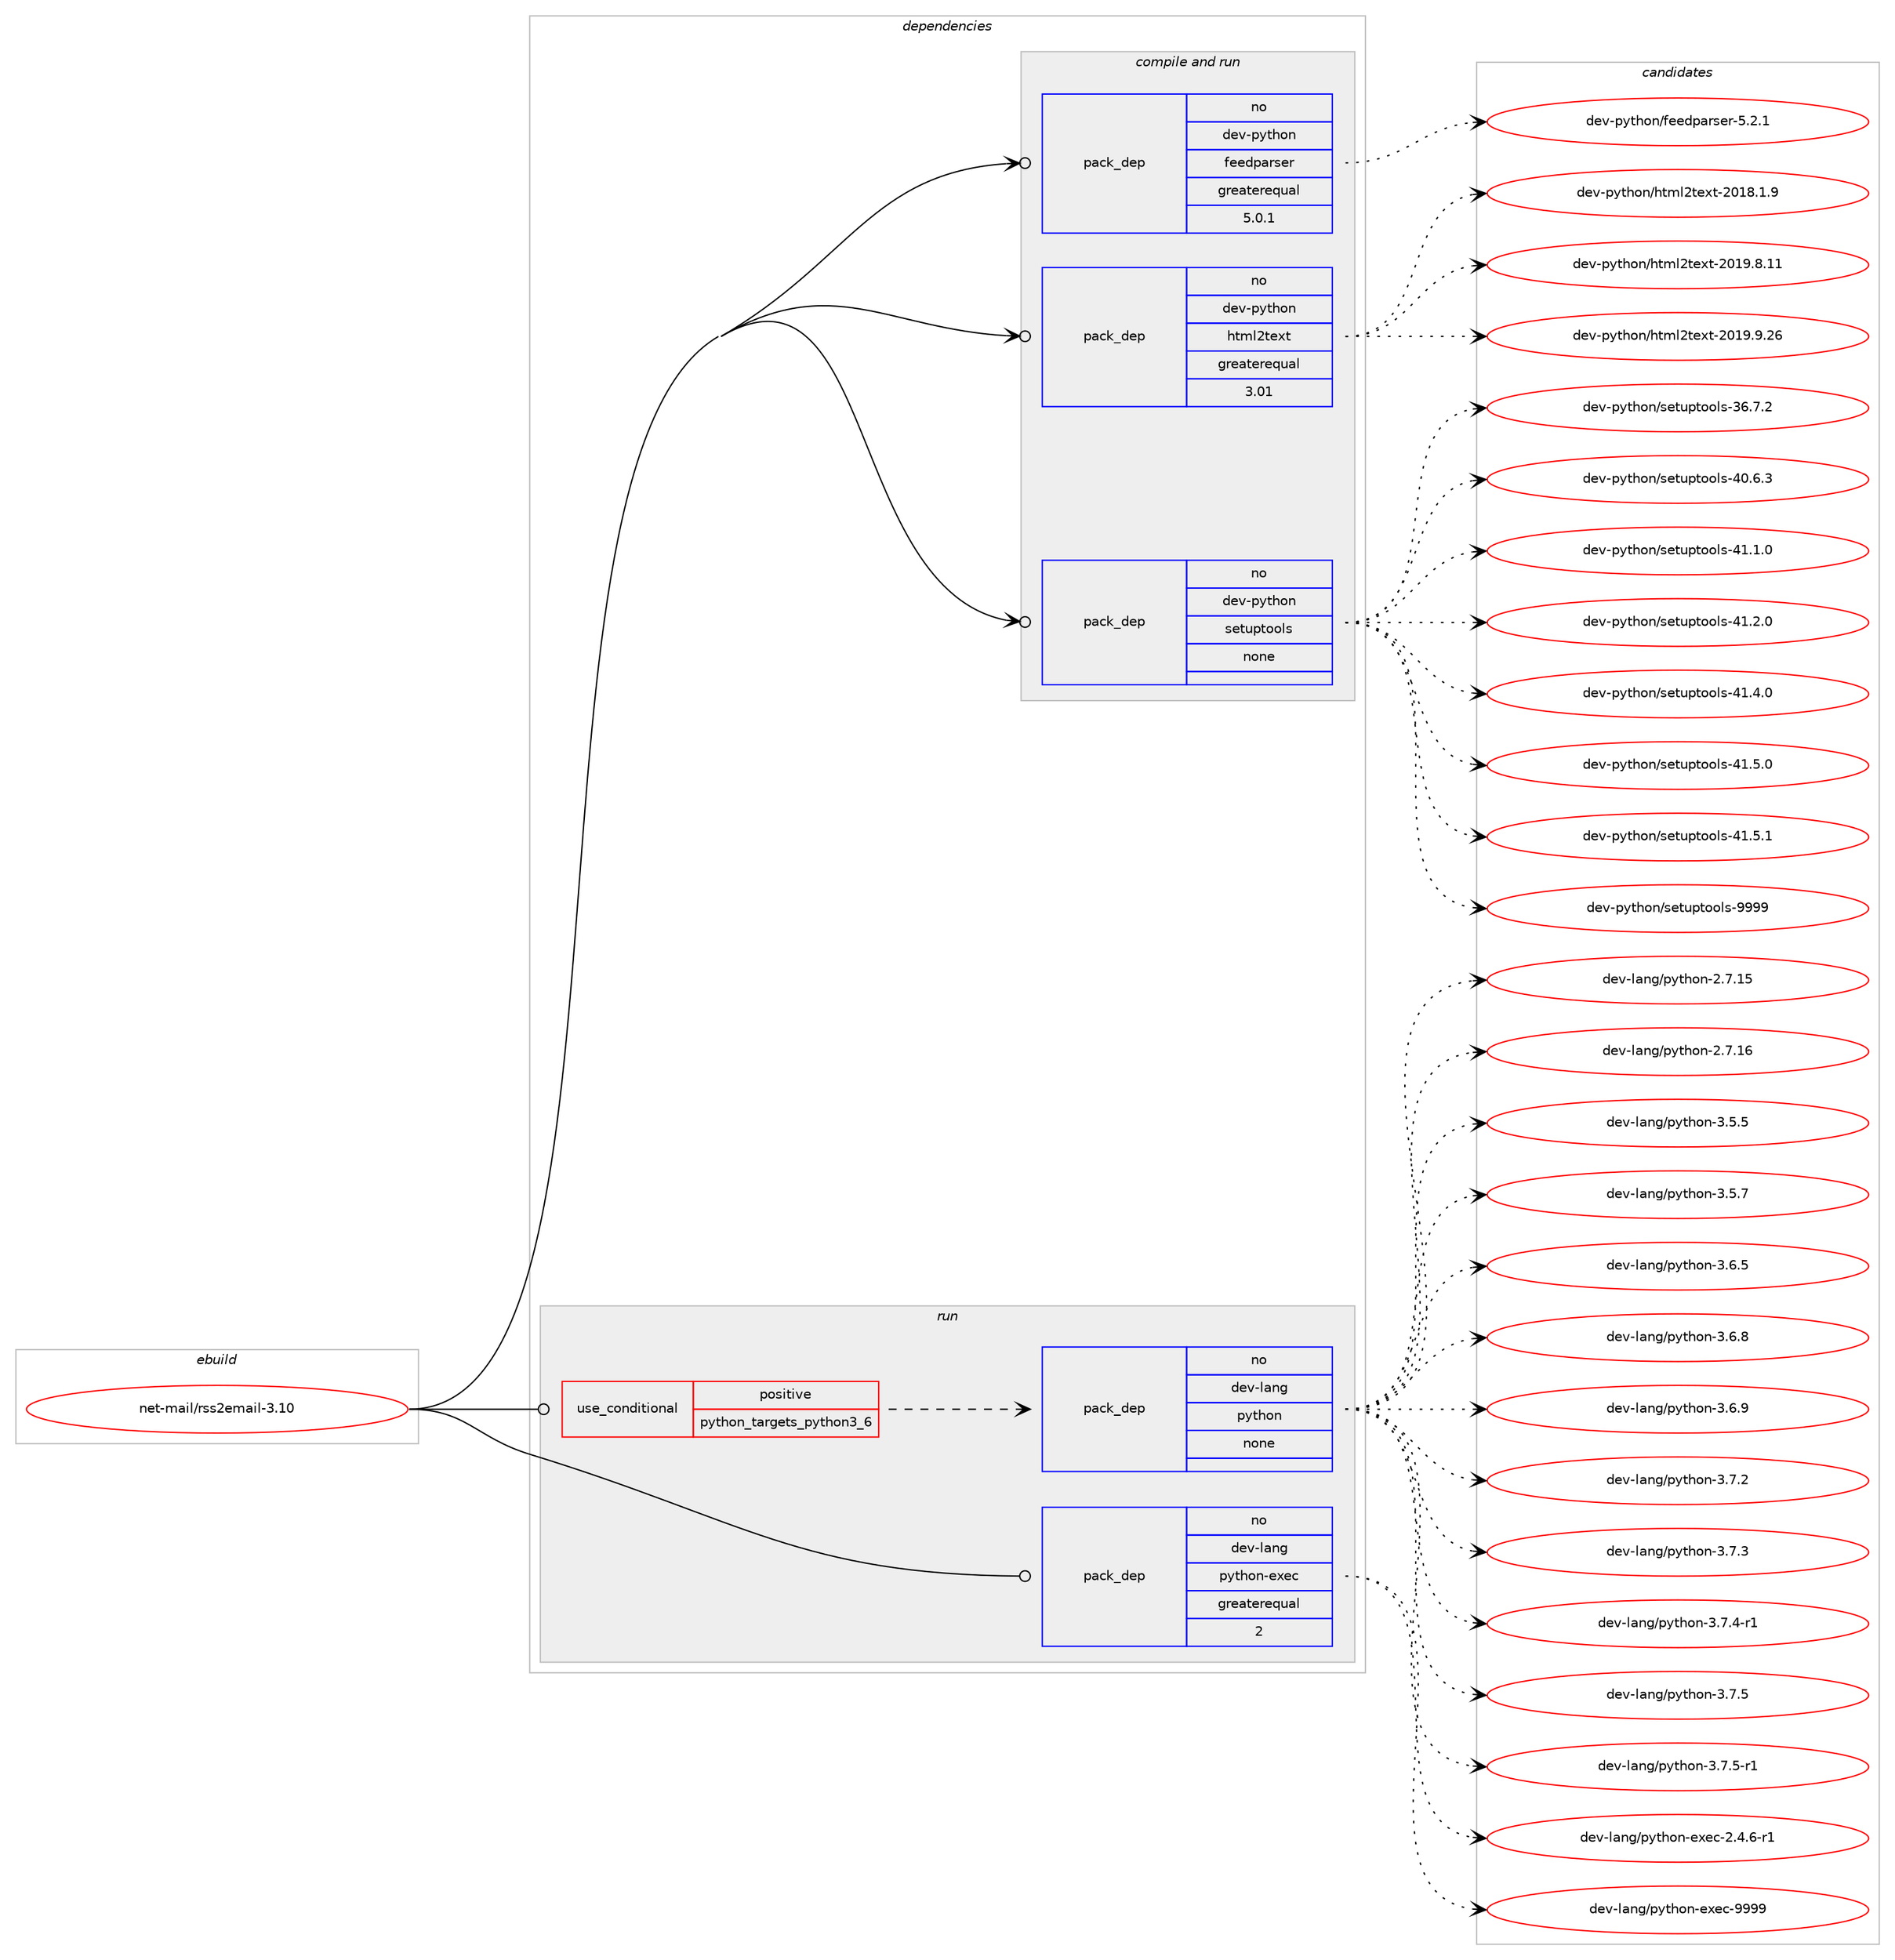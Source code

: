 digraph prolog {

# *************
# Graph options
# *************

newrank=true;
concentrate=true;
compound=true;
graph [rankdir=LR,fontname=Helvetica,fontsize=10,ranksep=1.5];#, ranksep=2.5, nodesep=0.2];
edge  [arrowhead=vee];
node  [fontname=Helvetica,fontsize=10];

# **********
# The ebuild
# **********

subgraph cluster_leftcol {
color=gray;
rank=same;
label=<<i>ebuild</i>>;
id [label="net-mail/rss2email-3.10", color=red, width=4, href="../net-mail/rss2email-3.10.svg"];
}

# ****************
# The dependencies
# ****************

subgraph cluster_midcol {
color=gray;
label=<<i>dependencies</i>>;
subgraph cluster_compile {
fillcolor="#eeeeee";
style=filled;
label=<<i>compile</i>>;
}
subgraph cluster_compileandrun {
fillcolor="#eeeeee";
style=filled;
label=<<i>compile and run</i>>;
subgraph pack613567 {
dependency830725 [label=<<TABLE BORDER="0" CELLBORDER="1" CELLSPACING="0" CELLPADDING="4" WIDTH="220"><TR><TD ROWSPAN="6" CELLPADDING="30">pack_dep</TD></TR><TR><TD WIDTH="110">no</TD></TR><TR><TD>dev-python</TD></TR><TR><TD>feedparser</TD></TR><TR><TD>greaterequal</TD></TR><TR><TD>5.0.1</TD></TR></TABLE>>, shape=none, color=blue];
}
id:e -> dependency830725:w [weight=20,style="solid",arrowhead="odotvee"];
subgraph pack613568 {
dependency830726 [label=<<TABLE BORDER="0" CELLBORDER="1" CELLSPACING="0" CELLPADDING="4" WIDTH="220"><TR><TD ROWSPAN="6" CELLPADDING="30">pack_dep</TD></TR><TR><TD WIDTH="110">no</TD></TR><TR><TD>dev-python</TD></TR><TR><TD>html2text</TD></TR><TR><TD>greaterequal</TD></TR><TR><TD>3.01</TD></TR></TABLE>>, shape=none, color=blue];
}
id:e -> dependency830726:w [weight=20,style="solid",arrowhead="odotvee"];
subgraph pack613569 {
dependency830727 [label=<<TABLE BORDER="0" CELLBORDER="1" CELLSPACING="0" CELLPADDING="4" WIDTH="220"><TR><TD ROWSPAN="6" CELLPADDING="30">pack_dep</TD></TR><TR><TD WIDTH="110">no</TD></TR><TR><TD>dev-python</TD></TR><TR><TD>setuptools</TD></TR><TR><TD>none</TD></TR><TR><TD></TD></TR></TABLE>>, shape=none, color=blue];
}
id:e -> dependency830727:w [weight=20,style="solid",arrowhead="odotvee"];
}
subgraph cluster_run {
fillcolor="#eeeeee";
style=filled;
label=<<i>run</i>>;
subgraph cond202584 {
dependency830728 [label=<<TABLE BORDER="0" CELLBORDER="1" CELLSPACING="0" CELLPADDING="4"><TR><TD ROWSPAN="3" CELLPADDING="10">use_conditional</TD></TR><TR><TD>positive</TD></TR><TR><TD>python_targets_python3_6</TD></TR></TABLE>>, shape=none, color=red];
subgraph pack613570 {
dependency830729 [label=<<TABLE BORDER="0" CELLBORDER="1" CELLSPACING="0" CELLPADDING="4" WIDTH="220"><TR><TD ROWSPAN="6" CELLPADDING="30">pack_dep</TD></TR><TR><TD WIDTH="110">no</TD></TR><TR><TD>dev-lang</TD></TR><TR><TD>python</TD></TR><TR><TD>none</TD></TR><TR><TD></TD></TR></TABLE>>, shape=none, color=blue];
}
dependency830728:e -> dependency830729:w [weight=20,style="dashed",arrowhead="vee"];
}
id:e -> dependency830728:w [weight=20,style="solid",arrowhead="odot"];
subgraph pack613571 {
dependency830730 [label=<<TABLE BORDER="0" CELLBORDER="1" CELLSPACING="0" CELLPADDING="4" WIDTH="220"><TR><TD ROWSPAN="6" CELLPADDING="30">pack_dep</TD></TR><TR><TD WIDTH="110">no</TD></TR><TR><TD>dev-lang</TD></TR><TR><TD>python-exec</TD></TR><TR><TD>greaterequal</TD></TR><TR><TD>2</TD></TR></TABLE>>, shape=none, color=blue];
}
id:e -> dependency830730:w [weight=20,style="solid",arrowhead="odot"];
}
}

# **************
# The candidates
# **************

subgraph cluster_choices {
rank=same;
color=gray;
label=<<i>candidates</i>>;

subgraph choice613567 {
color=black;
nodesep=1;
choice100101118451121211161041111104710210110110011297114115101114455346504649 [label="dev-python/feedparser-5.2.1", color=red, width=4,href="../dev-python/feedparser-5.2.1.svg"];
dependency830725:e -> choice100101118451121211161041111104710210110110011297114115101114455346504649:w [style=dotted,weight="100"];
}
subgraph choice613568 {
color=black;
nodesep=1;
choice100101118451121211161041111104710411610910850116101120116455048495646494657 [label="dev-python/html2text-2018.1.9", color=red, width=4,href="../dev-python/html2text-2018.1.9.svg"];
choice10010111845112121116104111110471041161091085011610112011645504849574656464949 [label="dev-python/html2text-2019.8.11", color=red, width=4,href="../dev-python/html2text-2019.8.11.svg"];
choice10010111845112121116104111110471041161091085011610112011645504849574657465054 [label="dev-python/html2text-2019.9.26", color=red, width=4,href="../dev-python/html2text-2019.9.26.svg"];
dependency830726:e -> choice100101118451121211161041111104710411610910850116101120116455048495646494657:w [style=dotted,weight="100"];
dependency830726:e -> choice10010111845112121116104111110471041161091085011610112011645504849574656464949:w [style=dotted,weight="100"];
dependency830726:e -> choice10010111845112121116104111110471041161091085011610112011645504849574657465054:w [style=dotted,weight="100"];
}
subgraph choice613569 {
color=black;
nodesep=1;
choice100101118451121211161041111104711510111611711211611111110811545515446554650 [label="dev-python/setuptools-36.7.2", color=red, width=4,href="../dev-python/setuptools-36.7.2.svg"];
choice100101118451121211161041111104711510111611711211611111110811545524846544651 [label="dev-python/setuptools-40.6.3", color=red, width=4,href="../dev-python/setuptools-40.6.3.svg"];
choice100101118451121211161041111104711510111611711211611111110811545524946494648 [label="dev-python/setuptools-41.1.0", color=red, width=4,href="../dev-python/setuptools-41.1.0.svg"];
choice100101118451121211161041111104711510111611711211611111110811545524946504648 [label="dev-python/setuptools-41.2.0", color=red, width=4,href="../dev-python/setuptools-41.2.0.svg"];
choice100101118451121211161041111104711510111611711211611111110811545524946524648 [label="dev-python/setuptools-41.4.0", color=red, width=4,href="../dev-python/setuptools-41.4.0.svg"];
choice100101118451121211161041111104711510111611711211611111110811545524946534648 [label="dev-python/setuptools-41.5.0", color=red, width=4,href="../dev-python/setuptools-41.5.0.svg"];
choice100101118451121211161041111104711510111611711211611111110811545524946534649 [label="dev-python/setuptools-41.5.1", color=red, width=4,href="../dev-python/setuptools-41.5.1.svg"];
choice10010111845112121116104111110471151011161171121161111111081154557575757 [label="dev-python/setuptools-9999", color=red, width=4,href="../dev-python/setuptools-9999.svg"];
dependency830727:e -> choice100101118451121211161041111104711510111611711211611111110811545515446554650:w [style=dotted,weight="100"];
dependency830727:e -> choice100101118451121211161041111104711510111611711211611111110811545524846544651:w [style=dotted,weight="100"];
dependency830727:e -> choice100101118451121211161041111104711510111611711211611111110811545524946494648:w [style=dotted,weight="100"];
dependency830727:e -> choice100101118451121211161041111104711510111611711211611111110811545524946504648:w [style=dotted,weight="100"];
dependency830727:e -> choice100101118451121211161041111104711510111611711211611111110811545524946524648:w [style=dotted,weight="100"];
dependency830727:e -> choice100101118451121211161041111104711510111611711211611111110811545524946534648:w [style=dotted,weight="100"];
dependency830727:e -> choice100101118451121211161041111104711510111611711211611111110811545524946534649:w [style=dotted,weight="100"];
dependency830727:e -> choice10010111845112121116104111110471151011161171121161111111081154557575757:w [style=dotted,weight="100"];
}
subgraph choice613570 {
color=black;
nodesep=1;
choice10010111845108971101034711212111610411111045504655464953 [label="dev-lang/python-2.7.15", color=red, width=4,href="../dev-lang/python-2.7.15.svg"];
choice10010111845108971101034711212111610411111045504655464954 [label="dev-lang/python-2.7.16", color=red, width=4,href="../dev-lang/python-2.7.16.svg"];
choice100101118451089711010347112121116104111110455146534653 [label="dev-lang/python-3.5.5", color=red, width=4,href="../dev-lang/python-3.5.5.svg"];
choice100101118451089711010347112121116104111110455146534655 [label="dev-lang/python-3.5.7", color=red, width=4,href="../dev-lang/python-3.5.7.svg"];
choice100101118451089711010347112121116104111110455146544653 [label="dev-lang/python-3.6.5", color=red, width=4,href="../dev-lang/python-3.6.5.svg"];
choice100101118451089711010347112121116104111110455146544656 [label="dev-lang/python-3.6.8", color=red, width=4,href="../dev-lang/python-3.6.8.svg"];
choice100101118451089711010347112121116104111110455146544657 [label="dev-lang/python-3.6.9", color=red, width=4,href="../dev-lang/python-3.6.9.svg"];
choice100101118451089711010347112121116104111110455146554650 [label="dev-lang/python-3.7.2", color=red, width=4,href="../dev-lang/python-3.7.2.svg"];
choice100101118451089711010347112121116104111110455146554651 [label="dev-lang/python-3.7.3", color=red, width=4,href="../dev-lang/python-3.7.3.svg"];
choice1001011184510897110103471121211161041111104551465546524511449 [label="dev-lang/python-3.7.4-r1", color=red, width=4,href="../dev-lang/python-3.7.4-r1.svg"];
choice100101118451089711010347112121116104111110455146554653 [label="dev-lang/python-3.7.5", color=red, width=4,href="../dev-lang/python-3.7.5.svg"];
choice1001011184510897110103471121211161041111104551465546534511449 [label="dev-lang/python-3.7.5-r1", color=red, width=4,href="../dev-lang/python-3.7.5-r1.svg"];
dependency830729:e -> choice10010111845108971101034711212111610411111045504655464953:w [style=dotted,weight="100"];
dependency830729:e -> choice10010111845108971101034711212111610411111045504655464954:w [style=dotted,weight="100"];
dependency830729:e -> choice100101118451089711010347112121116104111110455146534653:w [style=dotted,weight="100"];
dependency830729:e -> choice100101118451089711010347112121116104111110455146534655:w [style=dotted,weight="100"];
dependency830729:e -> choice100101118451089711010347112121116104111110455146544653:w [style=dotted,weight="100"];
dependency830729:e -> choice100101118451089711010347112121116104111110455146544656:w [style=dotted,weight="100"];
dependency830729:e -> choice100101118451089711010347112121116104111110455146544657:w [style=dotted,weight="100"];
dependency830729:e -> choice100101118451089711010347112121116104111110455146554650:w [style=dotted,weight="100"];
dependency830729:e -> choice100101118451089711010347112121116104111110455146554651:w [style=dotted,weight="100"];
dependency830729:e -> choice1001011184510897110103471121211161041111104551465546524511449:w [style=dotted,weight="100"];
dependency830729:e -> choice100101118451089711010347112121116104111110455146554653:w [style=dotted,weight="100"];
dependency830729:e -> choice1001011184510897110103471121211161041111104551465546534511449:w [style=dotted,weight="100"];
}
subgraph choice613571 {
color=black;
nodesep=1;
choice10010111845108971101034711212111610411111045101120101994550465246544511449 [label="dev-lang/python-exec-2.4.6-r1", color=red, width=4,href="../dev-lang/python-exec-2.4.6-r1.svg"];
choice10010111845108971101034711212111610411111045101120101994557575757 [label="dev-lang/python-exec-9999", color=red, width=4,href="../dev-lang/python-exec-9999.svg"];
dependency830730:e -> choice10010111845108971101034711212111610411111045101120101994550465246544511449:w [style=dotted,weight="100"];
dependency830730:e -> choice10010111845108971101034711212111610411111045101120101994557575757:w [style=dotted,weight="100"];
}
}

}
